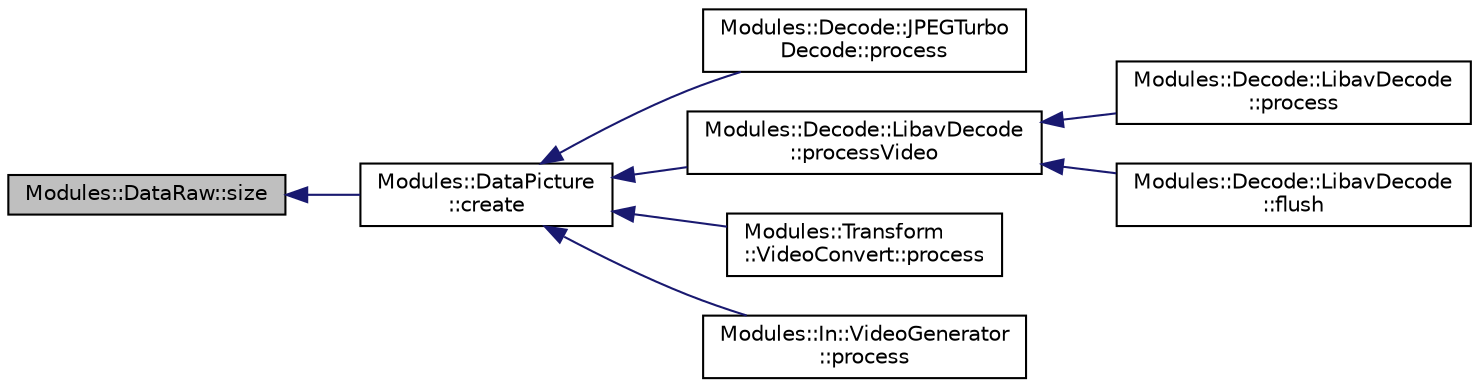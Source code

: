 digraph "Modules::DataRaw::size"
{
 // INTERACTIVE_SVG=YES
  edge [fontname="Helvetica",fontsize="10",labelfontname="Helvetica",labelfontsize="10"];
  node [fontname="Helvetica",fontsize="10",shape=record];
  rankdir="LR";
  Node1 [label="Modules::DataRaw::size",height=0.2,width=0.4,color="black", fillcolor="grey75", style="filled", fontcolor="black"];
  Node1 -> Node2 [dir="back",color="midnightblue",fontsize="10",style="solid",fontname="Helvetica"];
  Node2 [label="Modules::DataPicture\l::create",height=0.2,width=0.4,color="black", fillcolor="white", style="filled",URL="$class_modules_1_1_data_picture.html#a3e285ad996670565e6c40ec5cf814f99"];
  Node2 -> Node3 [dir="back",color="midnightblue",fontsize="10",style="solid",fontname="Helvetica"];
  Node3 [label="Modules::Decode::JPEGTurbo\lDecode::process",height=0.2,width=0.4,color="black", fillcolor="white", style="filled",URL="$class_modules_1_1_decode_1_1_j_p_e_g_turbo_decode.html#aa654822d385894ac01e237508a983aa5"];
  Node2 -> Node4 [dir="back",color="midnightblue",fontsize="10",style="solid",fontname="Helvetica"];
  Node4 [label="Modules::Decode::LibavDecode\l::processVideo",height=0.2,width=0.4,color="black", fillcolor="white", style="filled",URL="$class_modules_1_1_decode_1_1_libav_decode.html#ab75091c985a1ee27944a23fb4a8b56df"];
  Node4 -> Node5 [dir="back",color="midnightblue",fontsize="10",style="solid",fontname="Helvetica"];
  Node5 [label="Modules::Decode::LibavDecode\l::process",height=0.2,width=0.4,color="black", fillcolor="white", style="filled",URL="$class_modules_1_1_decode_1_1_libav_decode.html#a7c2912fff6369c3edb4314a325bfd90a"];
  Node4 -> Node6 [dir="back",color="midnightblue",fontsize="10",style="solid",fontname="Helvetica"];
  Node6 [label="Modules::Decode::LibavDecode\l::flush",height=0.2,width=0.4,color="black", fillcolor="white", style="filled",URL="$class_modules_1_1_decode_1_1_libav_decode.html#a9f45f96143bf5d985a0c6b0433a54ba2"];
  Node2 -> Node7 [dir="back",color="midnightblue",fontsize="10",style="solid",fontname="Helvetica"];
  Node7 [label="Modules::Transform\l::VideoConvert::process",height=0.2,width=0.4,color="black", fillcolor="white", style="filled",URL="$class_modules_1_1_transform_1_1_video_convert.html#ad747203b87678ebcf9a94e2654b51d24"];
  Node2 -> Node8 [dir="back",color="midnightblue",fontsize="10",style="solid",fontname="Helvetica"];
  Node8 [label="Modules::In::VideoGenerator\l::process",height=0.2,width=0.4,color="black", fillcolor="white", style="filled",URL="$class_modules_1_1_in_1_1_video_generator.html#aa053cb3eb1c0cb213a869dc6be262752"];
}
